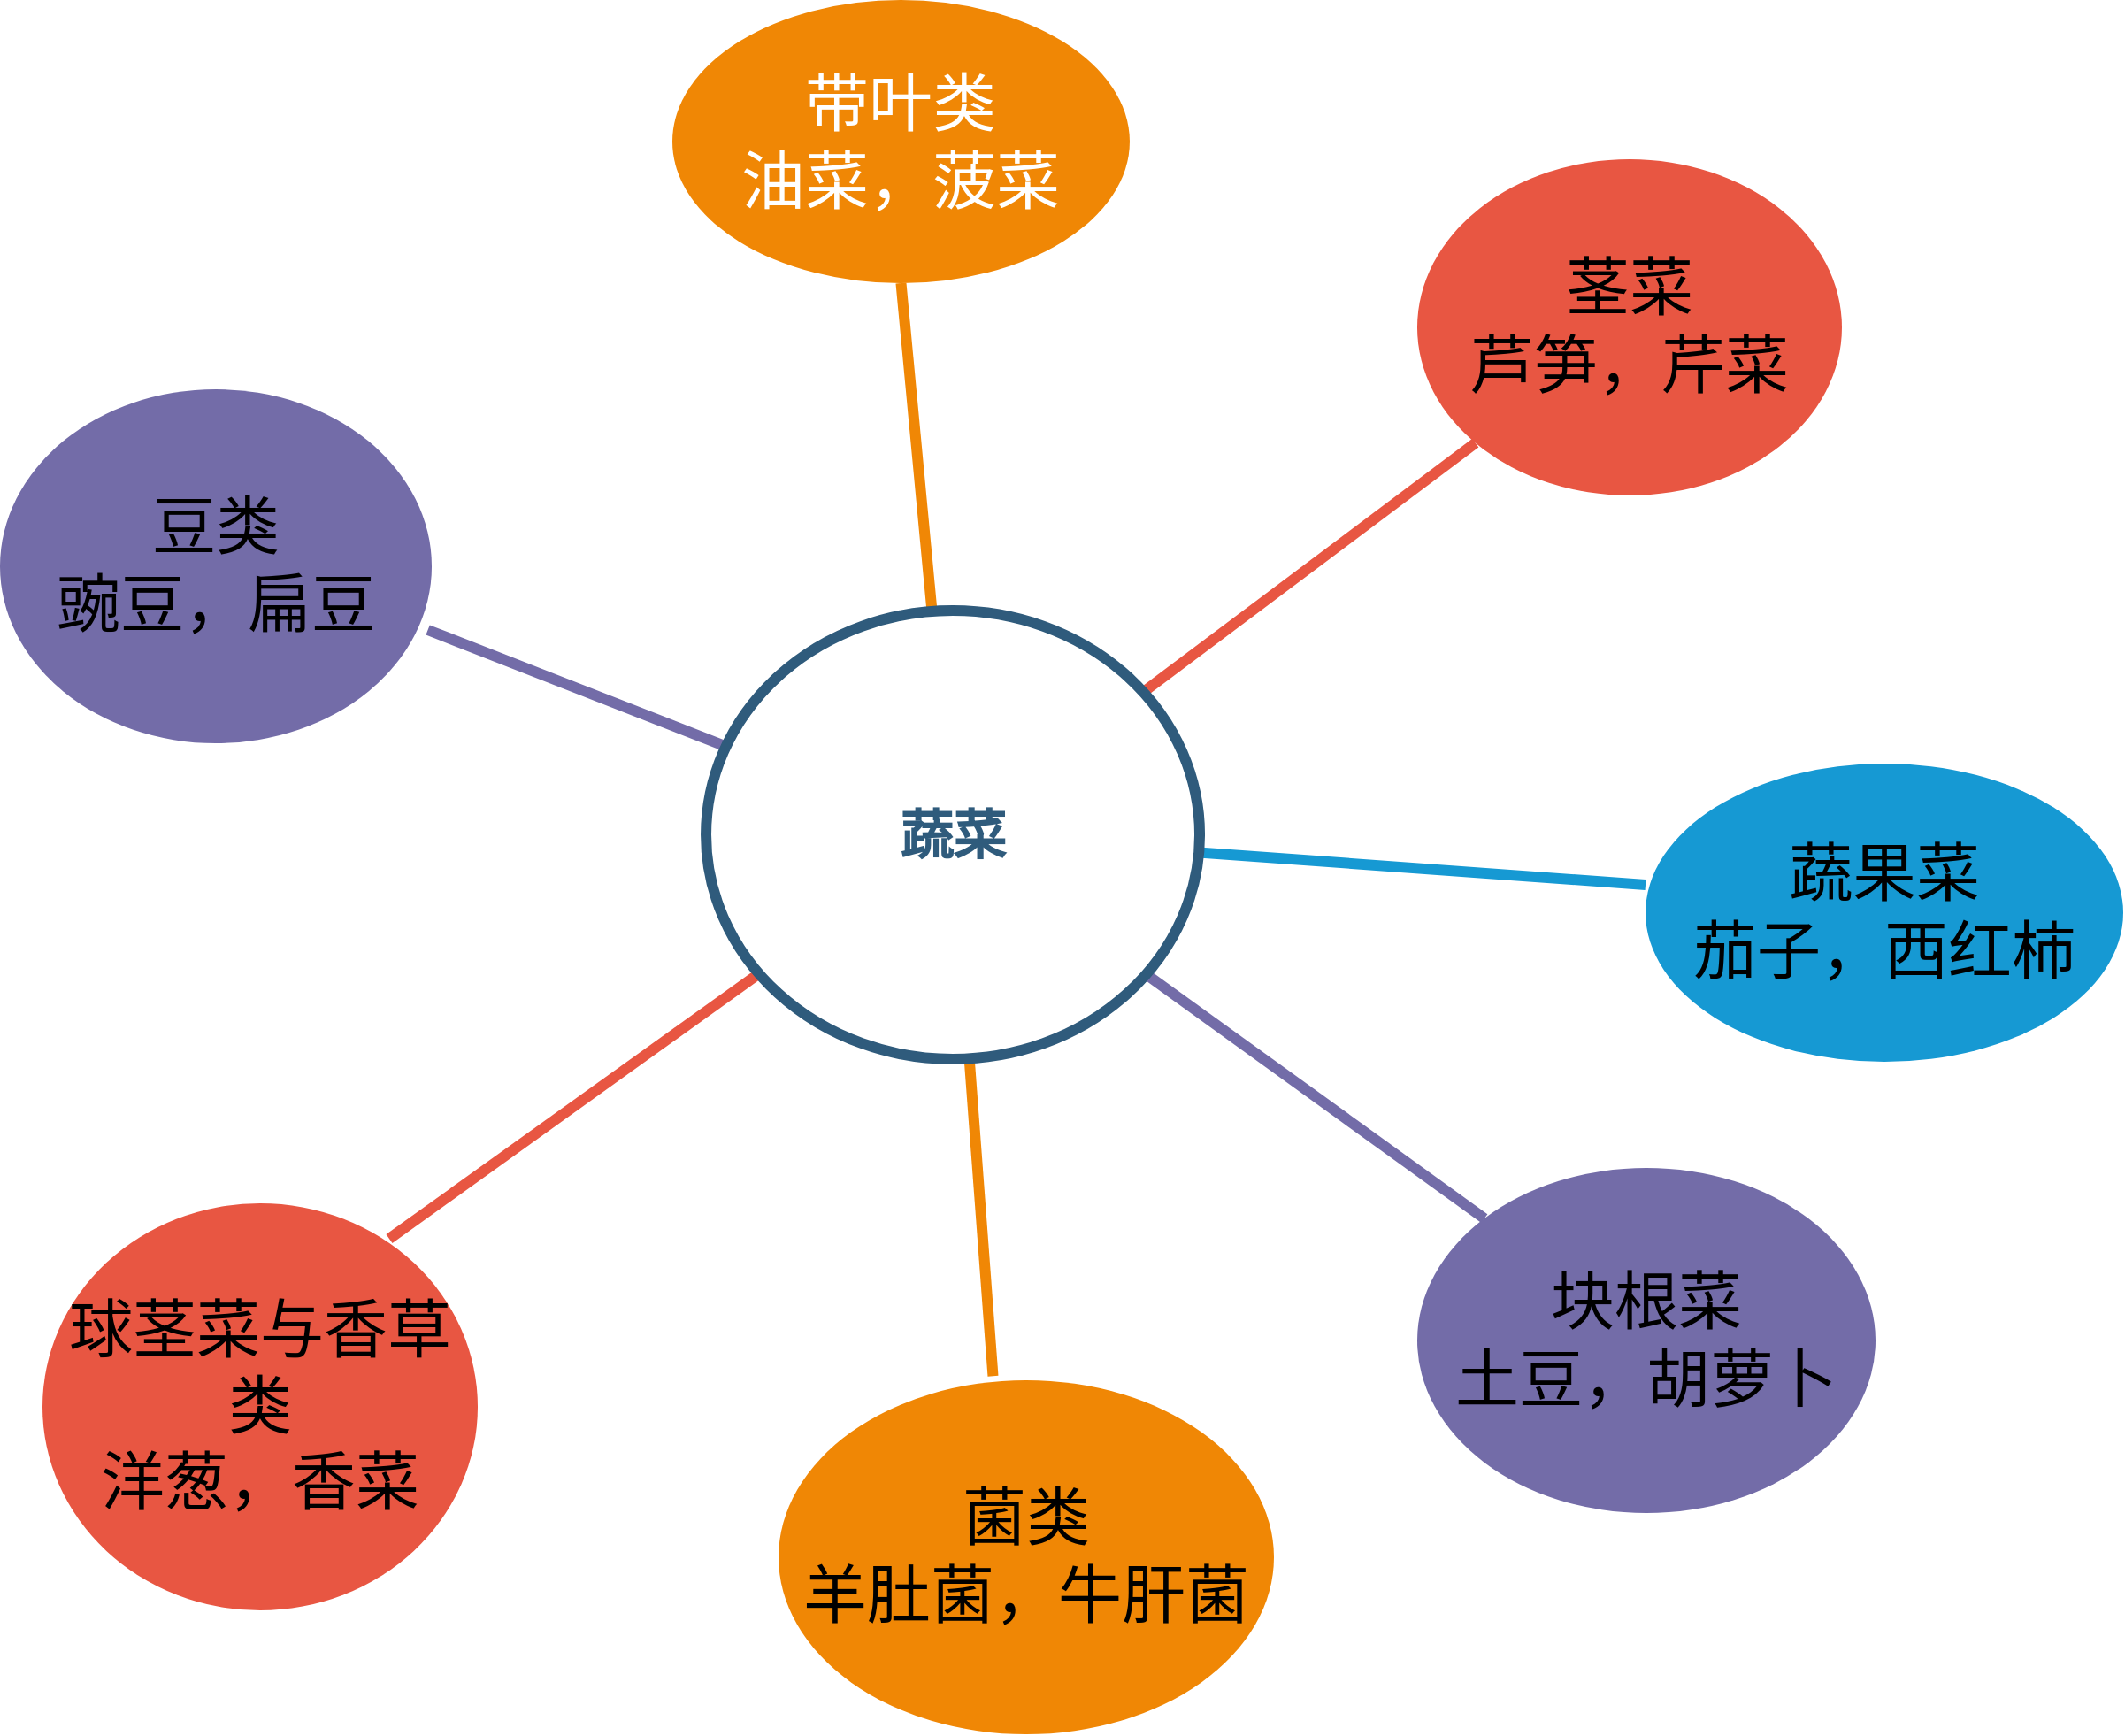 <mxfile version="14.8.0" type="github">
  <diagram id="ExGmXfaIJiEvYNnNlEh4" name="Page-1">
    <mxGraphModel dx="1754" dy="1244" grid="1" gridSize="10" guides="1" tooltips="1" connect="1" arrows="1" fold="1" page="1" pageScale="1" pageWidth="827" pageHeight="1169" math="0" shadow="0">
      <root>
        <mxCell id="0" />
        <mxCell id="1" parent="0" />
        <mxCell id="UYbcN_BDr67hYqk4-ErK-9" value="&lt;font style=&quot;font-size: 36px&quot;&gt;带叶类&lt;br&gt;油菜，菠菜&lt;br&gt;&lt;/font&gt;" style="ellipse;whiteSpace=wrap;html=1;shadow=0;fontFamily=Helvetica;fontSize=20;fontColor=#FFFFFF;align=center;strokeWidth=3;fillColor=#F08705;strokeColor=none;gradientColor=none;" vertex="1" parent="1">
          <mxGeometry x="640" y="410" width="258.48" height="160" as="geometry" />
        </mxCell>
        <mxCell id="UYbcN_BDr67hYqk4-ErK-10" value="&lt;span style=&quot;color: rgb(0 , 0 , 0) ; font-family: &amp;#34;dengxian&amp;#34;&quot;&gt;&lt;font style=&quot;font-size: 36px&quot;&gt;茎菜&lt;br&gt;芦笋，芹菜&lt;br&gt;&lt;/font&gt;&lt;/span&gt;&lt;span style=&quot;color: rgb(0 , 0 , 0) ; font-size: medium&quot;&gt;&lt;/span&gt;" style="ellipse;whiteSpace=wrap;html=1;shadow=0;fontFamily=Helvetica;fontSize=20;fontColor=#FFFFFF;align=center;strokeWidth=3;fillColor=#E85642;strokeColor=none;" vertex="1" parent="1">
          <mxGeometry x="1061" y="500" width="240" height="190" as="geometry" />
        </mxCell>
        <mxCell id="UYbcN_BDr67hYqk4-ErK-12" style="endArrow=none;strokeWidth=6;strokeColor=#f08705;html=1;entryX=0.5;entryY=1;entryDx=0;entryDy=0;" edge="1" parent="1" source="UYbcN_BDr67hYqk4-ErK-19" target="UYbcN_BDr67hYqk4-ErK-9">
          <mxGeometry relative="1" as="geometry">
            <mxPoint x="890" y="500" as="targetPoint" />
          </mxGeometry>
        </mxCell>
        <mxCell id="UYbcN_BDr67hYqk4-ErK-13" style="endArrow=none;strokeWidth=6;strokeColor=#E85642;html=1;" edge="1" parent="1" source="UYbcN_BDr67hYqk4-ErK-19" target="UYbcN_BDr67hYqk4-ErK-10">
          <mxGeometry relative="1" as="geometry">
            <mxPoint x="1220" y="640" as="targetPoint" />
          </mxGeometry>
        </mxCell>
        <mxCell id="UYbcN_BDr67hYqk4-ErK-14" style="endArrow=none;strokeWidth=6;strokeColor=#1699D3;html=1;" edge="1" parent="1" source="UYbcN_BDr67hYqk4-ErK-19">
          <mxGeometry relative="1" as="geometry">
            <mxPoint x="1190" y="910" as="targetPoint" />
          </mxGeometry>
        </mxCell>
        <mxCell id="UYbcN_BDr67hYqk4-ErK-15" style="endArrow=none;strokeWidth=6;strokeColor=#736CA8;html=1;entryX=0.991;entryY=0.68;entryDx=0;entryDy=0;entryPerimeter=0;" edge="1" parent="1" source="UYbcN_BDr67hYqk4-ErK-19" target="UYbcN_BDr67hYqk4-ErK-24">
          <mxGeometry relative="1" as="geometry">
            <mxPoint x="500" y="660" as="targetPoint" />
          </mxGeometry>
        </mxCell>
        <mxCell id="UYbcN_BDr67hYqk4-ErK-16" style="endArrow=none;strokeWidth=6;strokeColor=#736ca8;html=1;entryX=0;entryY=0;entryDx=0;entryDy=0;" edge="1" parent="1" source="UYbcN_BDr67hYqk4-ErK-19" target="UYbcN_BDr67hYqk4-ErK-21">
          <mxGeometry relative="1" as="geometry">
            <mxPoint x="1080" y="1080" as="targetPoint" />
          </mxGeometry>
        </mxCell>
        <mxCell id="UYbcN_BDr67hYqk4-ErK-17" value="" style="edgeStyle=none;endArrow=none;strokeWidth=6;strokeColor=#F08705;html=1;entryX=0.433;entryY=-0.012;entryDx=0;entryDy=0;entryPerimeter=0;" edge="1" parent="1" source="UYbcN_BDr67hYqk4-ErK-19" target="UYbcN_BDr67hYqk4-ErK-22">
          <mxGeometry x="-120.98" y="305" width="100" height="100" as="geometry">
            <mxPoint x="-120.98" y="405" as="sourcePoint" />
            <mxPoint x="850" y="1190" as="targetPoint" />
          </mxGeometry>
        </mxCell>
        <mxCell id="UYbcN_BDr67hYqk4-ErK-18" value="" style="edgeStyle=none;endArrow=none;strokeWidth=6;strokeColor=#E85642;html=1;" edge="1" parent="1" source="UYbcN_BDr67hYqk4-ErK-19">
          <mxGeometry x="-120.98" y="305" width="100" height="100" as="geometry">
            <mxPoint x="-120.98" y="405" as="sourcePoint" />
            <mxPoint x="480" y="1110" as="targetPoint" />
          </mxGeometry>
        </mxCell>
        <mxCell id="UYbcN_BDr67hYqk4-ErK-19" value="蔬菜" style="ellipse;whiteSpace=wrap;html=1;shadow=0;fontFamily=Helvetica;fontSize=30;fontColor=#2F5B7C;align=center;strokeColor=#2F5B7C;strokeWidth=6;fillColor=#FFFFFF;fontStyle=1;gradientColor=none;" vertex="1" parent="1">
          <mxGeometry x="659.02" y="755" width="279" height="253.5" as="geometry" />
        </mxCell>
        <mxCell id="UYbcN_BDr67hYqk4-ErK-21" value="&lt;span style=&quot;color: rgb(0 , 0 , 0) ; font-family: &amp;#34;dengxian&amp;#34;&quot;&gt;&lt;font style=&quot;font-size: 36px&quot;&gt;块根菜&lt;br&gt;土豆，胡萝卜&lt;br&gt;&lt;/font&gt;&lt;/span&gt;&lt;span style=&quot;color: rgb(0 , 0 , 0) ; font-size: medium&quot;&gt;&lt;/span&gt;" style="ellipse;whiteSpace=wrap;html=1;shadow=0;fontFamily=Helvetica;fontSize=20;fontColor=#FFFFFF;align=center;strokeWidth=3;fillColor=#736ca8;strokeColor=none;" vertex="1" parent="1">
          <mxGeometry x="1061" y="1070" width="259" height="195" as="geometry" />
        </mxCell>
        <mxCell id="UYbcN_BDr67hYqk4-ErK-22" value="&lt;span style=&quot;color: rgb(0 , 0 , 0) ; font-family: &amp;#34;dengxian&amp;#34;&quot;&gt;&lt;font style=&quot;font-size: 36px&quot;&gt;菌类&lt;br&gt;羊肚菌，牛肝菌&lt;br&gt;&lt;/font&gt;&lt;/span&gt;&lt;span style=&quot;color: rgb(0 , 0 , 0) ; font-size: medium&quot;&gt;&lt;/span&gt;" style="ellipse;whiteSpace=wrap;html=1;shadow=0;fontFamily=Helvetica;fontSize=20;fontColor=#FFFFFF;align=center;strokeWidth=3;fillColor=#F08705;strokeColor=none;" vertex="1" parent="1">
          <mxGeometry x="700" y="1190" width="280" height="200" as="geometry" />
        </mxCell>
        <mxCell id="UYbcN_BDr67hYqk4-ErK-23" value="&lt;span style=&quot;color: rgb(0 , 0 , 0) ; font-family: &amp;#34;dengxian&amp;#34;&quot;&gt;&lt;font style=&quot;font-size: 36px&quot;&gt;球茎菜与香草类&lt;br&gt;洋葱，香菜&lt;br&gt;&lt;/font&gt;&lt;/span&gt;&lt;span style=&quot;color: rgb(0 , 0 , 0) ; font-size: medium&quot;&gt;&lt;/span&gt;" style="ellipse;whiteSpace=wrap;html=1;shadow=0;fontFamily=Helvetica;fontSize=20;fontColor=#FFFFFF;align=center;strokeWidth=3;fillColor=#E85642;strokeColor=none;" vertex="1" parent="1">
          <mxGeometry x="284" y="1090" width="246" height="230" as="geometry" />
        </mxCell>
        <mxCell id="UYbcN_BDr67hYqk4-ErK-24" value="&lt;span style=&quot;color: rgb(0 , 0 , 0) ; font-family: &amp;#34;dengxian&amp;#34;&quot;&gt;&lt;font style=&quot;font-size: 36px&quot;&gt;豆类&lt;br&gt;豌豆，扁豆&lt;br&gt;&lt;/font&gt;&lt;/span&gt;&lt;span style=&quot;color: rgb(0 , 0 , 0) ; font-size: medium&quot;&gt;&lt;/span&gt;" style="ellipse;whiteSpace=wrap;html=1;shadow=0;fontFamily=Helvetica;fontSize=20;fontColor=#FFFFFF;align=center;strokeWidth=3;fillColor=#736ca8;strokeColor=none;" vertex="1" parent="1">
          <mxGeometry x="260" y="630" width="244" height="200" as="geometry" />
        </mxCell>
        <mxCell id="UYbcN_BDr67hYqk4-ErK-25" value="&lt;span style=&quot;color: rgb(0 , 0 , 0) ; font-family: &amp;#34;dengxian&amp;#34;&quot;&gt;&lt;font style=&quot;font-size: 36px&quot;&gt;蔬果菜&lt;br&gt;茄子，西红柿&lt;br&gt;&lt;/font&gt;&lt;/span&gt;&lt;span style=&quot;color: rgb(0 , 0 , 0) ; font-size: medium&quot;&gt;&lt;/span&gt;" style="ellipse;whiteSpace=wrap;html=1;shadow=0;fontFamily=Helvetica;fontSize=20;fontColor=#FFFFFF;align=center;strokeWidth=3;fillColor=#1699D3;strokeColor=none;" vertex="1" parent="1">
          <mxGeometry x="1190" y="841.5" width="270" height="168.5" as="geometry" />
        </mxCell>
      </root>
    </mxGraphModel>
  </diagram>
</mxfile>
